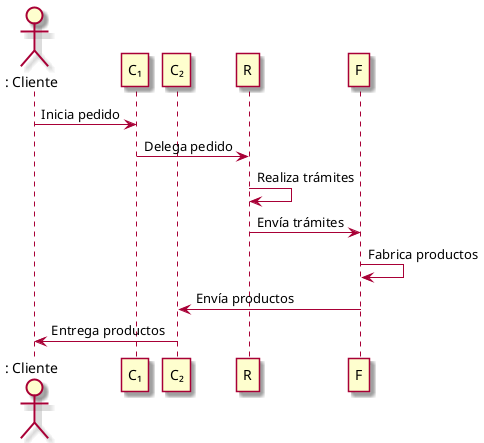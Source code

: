 @startuml sequence

skin rose

actor ": Cliente" as client
participant "C₁" as c1
participant "C₂" as c2
participant "R" as r
participant "F" as f

client -> c1 : Inicia pedido
c1 -> r : Delega pedido
r -> r : Realiza trámites
r -> f : Envía trámites
f -> f : Fabrica productos
f -> c2 : Envía productos
c2 -> client : Entrega productos

@enduml
